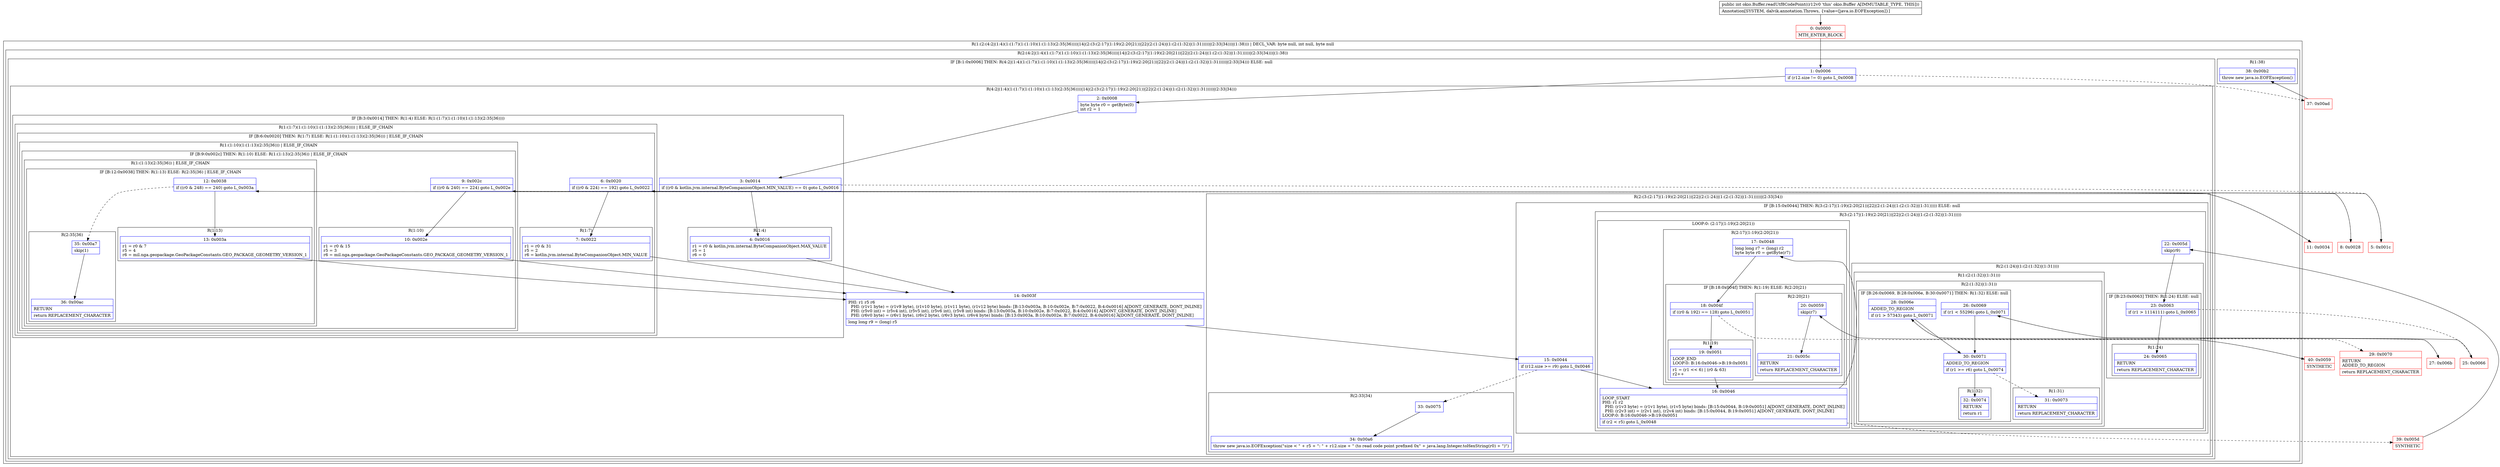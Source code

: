digraph "CFG forokio.Buffer.readUtf8CodePoint()I" {
subgraph cluster_Region_360035771 {
label = "R(1:(2:(4:2|(1:4)(1:(1:7)(1:(1:10)(1:(1:13)(2:35|36))))|14|(2:(3:(2:17|(1:19)(2:20|21))|22|(2:(1:24)|(1:(2:(1:32)|(1:31)))))|(2:33|34)))|(1:38))) | DECL_VAR: byte null, int null, byte null\l";
node [shape=record,color=blue];
subgraph cluster_Region_593428432 {
label = "R(2:(4:2|(1:4)(1:(1:7)(1:(1:10)(1:(1:13)(2:35|36))))|14|(2:(3:(2:17|(1:19)(2:20|21))|22|(2:(1:24)|(1:(2:(1:32)|(1:31)))))|(2:33|34)))|(1:38))";
node [shape=record,color=blue];
subgraph cluster_IfRegion_1545596123 {
label = "IF [B:1:0x0006] THEN: R(4:2|(1:4)(1:(1:7)(1:(1:10)(1:(1:13)(2:35|36))))|14|(2:(3:(2:17|(1:19)(2:20|21))|22|(2:(1:24)|(1:(2:(1:32)|(1:31)))))|(2:33|34))) ELSE: null";
node [shape=record,color=blue];
Node_1 [shape=record,label="{1\:\ 0x0006|if (r12.size != 0) goto L_0x0008\l}"];
subgraph cluster_Region_1232620773 {
label = "R(4:2|(1:4)(1:(1:7)(1:(1:10)(1:(1:13)(2:35|36))))|14|(2:(3:(2:17|(1:19)(2:20|21))|22|(2:(1:24)|(1:(2:(1:32)|(1:31)))))|(2:33|34)))";
node [shape=record,color=blue];
Node_2 [shape=record,label="{2\:\ 0x0008|byte byte r0 = getByte(0)\lint r2 = 1\l}"];
subgraph cluster_IfRegion_1767809902 {
label = "IF [B:3:0x0014] THEN: R(1:4) ELSE: R(1:(1:7)(1:(1:10)(1:(1:13)(2:35|36))))";
node [shape=record,color=blue];
Node_3 [shape=record,label="{3\:\ 0x0014|if ((r0 & kotlin.jvm.internal.ByteCompanionObject.MIN_VALUE) == 0) goto L_0x0016\l}"];
subgraph cluster_Region_1282880466 {
label = "R(1:4)";
node [shape=record,color=blue];
Node_4 [shape=record,label="{4\:\ 0x0016|r1 = r0 & kotlin.jvm.internal.ByteCompanionObject.MAX_VALUE\lr5 = 1\lr6 = 0\l}"];
}
subgraph cluster_Region_375826850 {
label = "R(1:(1:7)(1:(1:10)(1:(1:13)(2:35|36)))) | ELSE_IF_CHAIN\l";
node [shape=record,color=blue];
subgraph cluster_IfRegion_2043174587 {
label = "IF [B:6:0x0020] THEN: R(1:7) ELSE: R(1:(1:10)(1:(1:13)(2:35|36))) | ELSE_IF_CHAIN\l";
node [shape=record,color=blue];
Node_6 [shape=record,label="{6\:\ 0x0020|if ((r0 & 224) == 192) goto L_0x0022\l}"];
subgraph cluster_Region_1927031299 {
label = "R(1:7)";
node [shape=record,color=blue];
Node_7 [shape=record,label="{7\:\ 0x0022|r1 = r0 & 31\lr5 = 2\lr6 = kotlin.jvm.internal.ByteCompanionObject.MIN_VALUE\l}"];
}
subgraph cluster_Region_772148920 {
label = "R(1:(1:10)(1:(1:13)(2:35|36))) | ELSE_IF_CHAIN\l";
node [shape=record,color=blue];
subgraph cluster_IfRegion_1854255845 {
label = "IF [B:9:0x002c] THEN: R(1:10) ELSE: R(1:(1:13)(2:35|36)) | ELSE_IF_CHAIN\l";
node [shape=record,color=blue];
Node_9 [shape=record,label="{9\:\ 0x002c|if ((r0 & 240) == 224) goto L_0x002e\l}"];
subgraph cluster_Region_463074628 {
label = "R(1:10)";
node [shape=record,color=blue];
Node_10 [shape=record,label="{10\:\ 0x002e|r1 = r0 & 15\lr5 = 3\lr6 = mil.nga.geopackage.GeoPackageConstants.GEO_PACKAGE_GEOMETRY_VERSION_1\l}"];
}
subgraph cluster_Region_2062734551 {
label = "R(1:(1:13)(2:35|36)) | ELSE_IF_CHAIN\l";
node [shape=record,color=blue];
subgraph cluster_IfRegion_547314954 {
label = "IF [B:12:0x0038] THEN: R(1:13) ELSE: R(2:35|36) | ELSE_IF_CHAIN\l";
node [shape=record,color=blue];
Node_12 [shape=record,label="{12\:\ 0x0038|if ((r0 & 248) == 240) goto L_0x003a\l}"];
subgraph cluster_Region_864089896 {
label = "R(1:13)";
node [shape=record,color=blue];
Node_13 [shape=record,label="{13\:\ 0x003a|r1 = r0 & 7\lr5 = 4\lr6 = mil.nga.geopackage.GeoPackageConstants.GEO_PACKAGE_GEOMETRY_VERSION_1\l}"];
}
subgraph cluster_Region_1495832166 {
label = "R(2:35|36)";
node [shape=record,color=blue];
Node_35 [shape=record,label="{35\:\ 0x00a7|skip(1)\l}"];
Node_36 [shape=record,label="{36\:\ 0x00ac|RETURN\l|return REPLACEMENT_CHARACTER\l}"];
}
}
}
}
}
}
}
}
Node_14 [shape=record,label="{14\:\ 0x003f|PHI: r1 r5 r6 \l  PHI: (r1v1 byte) = (r1v9 byte), (r1v10 byte), (r1v11 byte), (r1v12 byte) binds: [B:13:0x003a, B:10:0x002e, B:7:0x0022, B:4:0x0016] A[DONT_GENERATE, DONT_INLINE]\l  PHI: (r5v0 int) = (r5v4 int), (r5v5 int), (r5v6 int), (r5v8 int) binds: [B:13:0x003a, B:10:0x002e, B:7:0x0022, B:4:0x0016] A[DONT_GENERATE, DONT_INLINE]\l  PHI: (r6v0 byte) = (r6v1 byte), (r6v2 byte), (r6v3 byte), (r6v4 byte) binds: [B:13:0x003a, B:10:0x002e, B:7:0x0022, B:4:0x0016] A[DONT_GENERATE, DONT_INLINE]\l|long long r9 = (long) r5\l}"];
subgraph cluster_Region_2057314136 {
label = "R(2:(3:(2:17|(1:19)(2:20|21))|22|(2:(1:24)|(1:(2:(1:32)|(1:31)))))|(2:33|34))";
node [shape=record,color=blue];
subgraph cluster_IfRegion_829767237 {
label = "IF [B:15:0x0044] THEN: R(3:(2:17|(1:19)(2:20|21))|22|(2:(1:24)|(1:(2:(1:32)|(1:31))))) ELSE: null";
node [shape=record,color=blue];
Node_15 [shape=record,label="{15\:\ 0x0044|if (r12.size \>= r9) goto L_0x0046\l}"];
subgraph cluster_Region_568255030 {
label = "R(3:(2:17|(1:19)(2:20|21))|22|(2:(1:24)|(1:(2:(1:32)|(1:31)))))";
node [shape=record,color=blue];
subgraph cluster_LoopRegion_2124148541 {
label = "LOOP:0: (2:17|(1:19)(2:20|21))";
node [shape=record,color=blue];
Node_16 [shape=record,label="{16\:\ 0x0046|LOOP_START\lPHI: r1 r2 \l  PHI: (r1v3 byte) = (r1v1 byte), (r1v5 byte) binds: [B:15:0x0044, B:19:0x0051] A[DONT_GENERATE, DONT_INLINE]\l  PHI: (r2v3 int) = (r2v1 int), (r2v4 int) binds: [B:15:0x0044, B:19:0x0051] A[DONT_GENERATE, DONT_INLINE]\lLOOP:0: B:16:0x0046\-\>B:19:0x0051\l|if (r2 \< r5) goto L_0x0048\l}"];
subgraph cluster_Region_1251372657 {
label = "R(2:17|(1:19)(2:20|21))";
node [shape=record,color=blue];
Node_17 [shape=record,label="{17\:\ 0x0048|long long r7 = (long) r2\lbyte byte r0 = getByte(r7)\l}"];
subgraph cluster_IfRegion_2038501555 {
label = "IF [B:18:0x004f] THEN: R(1:19) ELSE: R(2:20|21)";
node [shape=record,color=blue];
Node_18 [shape=record,label="{18\:\ 0x004f|if ((r0 & 192) == 128) goto L_0x0051\l}"];
subgraph cluster_Region_615944620 {
label = "R(1:19)";
node [shape=record,color=blue];
Node_19 [shape=record,label="{19\:\ 0x0051|LOOP_END\lLOOP:0: B:16:0x0046\-\>B:19:0x0051\l|r1 = (r1 \<\< 6) \| (r0 & 63)\lr2++\l}"];
}
subgraph cluster_Region_10289975 {
label = "R(2:20|21)";
node [shape=record,color=blue];
Node_20 [shape=record,label="{20\:\ 0x0059|skip(r7)\l}"];
Node_21 [shape=record,label="{21\:\ 0x005c|RETURN\l|return REPLACEMENT_CHARACTER\l}"];
}
}
}
}
Node_22 [shape=record,label="{22\:\ 0x005d|skip(r9)\l}"];
subgraph cluster_Region_1691200890 {
label = "R(2:(1:24)|(1:(2:(1:32)|(1:31))))";
node [shape=record,color=blue];
subgraph cluster_IfRegion_141924696 {
label = "IF [B:23:0x0063] THEN: R(1:24) ELSE: null";
node [shape=record,color=blue];
Node_23 [shape=record,label="{23\:\ 0x0063|if (r1 \> 1114111) goto L_0x0065\l}"];
subgraph cluster_Region_359904662 {
label = "R(1:24)";
node [shape=record,color=blue];
Node_24 [shape=record,label="{24\:\ 0x0065|RETURN\l|return REPLACEMENT_CHARACTER\l}"];
}
}
subgraph cluster_Region_1867723455 {
label = "R(1:(2:(1:32)|(1:31)))";
node [shape=record,color=blue];
subgraph cluster_Region_1727849554 {
label = "R(2:(1:32)|(1:31))";
node [shape=record,color=blue];
subgraph cluster_IfRegion_1114050188 {
label = "IF [B:26:0x0069, B:28:0x006e, B:30:0x0071] THEN: R(1:32) ELSE: null";
node [shape=record,color=blue];
Node_26 [shape=record,label="{26\:\ 0x0069|if (r1 \< 55296) goto L_0x0071\l}"];
Node_28 [shape=record,label="{28\:\ 0x006e|ADDED_TO_REGION\l|if (r1 \> 57343) goto L_0x0071\l}"];
Node_30 [shape=record,label="{30\:\ 0x0071|ADDED_TO_REGION\l|if (r1 \>= r6) goto L_0x0074\l}"];
subgraph cluster_Region_1244716115 {
label = "R(1:32)";
node [shape=record,color=blue];
Node_32 [shape=record,label="{32\:\ 0x0074|RETURN\l|return r1\l}"];
}
}
subgraph cluster_Region_1006684512 {
label = "R(1:31)";
node [shape=record,color=blue];
Node_31 [shape=record,label="{31\:\ 0x0073|RETURN\l|return REPLACEMENT_CHARACTER\l}"];
}
}
}
}
}
}
subgraph cluster_Region_1892776231 {
label = "R(2:33|34)";
node [shape=record,color=blue];
Node_33 [shape=record,label="{33\:\ 0x0075}"];
Node_34 [shape=record,label="{34\:\ 0x00a6|throw new java.io.EOFException(\"size \< \" + r5 + \": \" + r12.size + \" (to read code point prefixed 0x\" + java.lang.Integer.toHexString(r0) + \")\")\l}"];
}
}
}
}
subgraph cluster_Region_1029661894 {
label = "R(1:38)";
node [shape=record,color=blue];
Node_38 [shape=record,label="{38\:\ 0x00b2|throw new java.io.EOFException()\l}"];
}
}
}
Node_0 [shape=record,color=red,label="{0\:\ 0x0000|MTH_ENTER_BLOCK\l}"];
Node_5 [shape=record,color=red,label="{5\:\ 0x001c}"];
Node_8 [shape=record,color=red,label="{8\:\ 0x0028}"];
Node_11 [shape=record,color=red,label="{11\:\ 0x0034}"];
Node_25 [shape=record,color=red,label="{25\:\ 0x0066}"];
Node_27 [shape=record,color=red,label="{27\:\ 0x006b}"];
Node_29 [shape=record,color=red,label="{29\:\ 0x0070|RETURN\lADDED_TO_REGION\l|return REPLACEMENT_CHARACTER\l}"];
Node_37 [shape=record,color=red,label="{37\:\ 0x00ad}"];
Node_39 [shape=record,color=red,label="{39\:\ 0x005d|SYNTHETIC\l}"];
Node_40 [shape=record,color=red,label="{40\:\ 0x0059|SYNTHETIC\l}"];
MethodNode[shape=record,label="{public int okio.Buffer.readUtf8CodePoint((r12v0 'this' okio.Buffer A[IMMUTABLE_TYPE, THIS]))  | Annotation[SYSTEM, dalvik.annotation.Throws, \{value=[java.io.EOFException]\}]\l}"];
MethodNode -> Node_0;
Node_1 -> Node_2;
Node_1 -> Node_37[style=dashed];
Node_2 -> Node_3;
Node_3 -> Node_4;
Node_3 -> Node_5[style=dashed];
Node_4 -> Node_14;
Node_6 -> Node_7;
Node_6 -> Node_8[style=dashed];
Node_7 -> Node_14;
Node_9 -> Node_10;
Node_9 -> Node_11[style=dashed];
Node_10 -> Node_14;
Node_12 -> Node_13;
Node_12 -> Node_35[style=dashed];
Node_13 -> Node_14;
Node_35 -> Node_36;
Node_14 -> Node_15;
Node_15 -> Node_16;
Node_15 -> Node_33[style=dashed];
Node_16 -> Node_17;
Node_16 -> Node_39[style=dashed];
Node_17 -> Node_18;
Node_18 -> Node_19;
Node_18 -> Node_40[style=dashed];
Node_19 -> Node_16;
Node_20 -> Node_21;
Node_22 -> Node_23;
Node_23 -> Node_24;
Node_23 -> Node_25[style=dashed];
Node_26 -> Node_27[style=dashed];
Node_26 -> Node_30;
Node_28 -> Node_29[style=dashed];
Node_28 -> Node_30;
Node_30 -> Node_31[style=dashed];
Node_30 -> Node_32;
Node_33 -> Node_34;
Node_0 -> Node_1;
Node_5 -> Node_6;
Node_8 -> Node_9;
Node_11 -> Node_12;
Node_25 -> Node_26;
Node_27 -> Node_28;
Node_37 -> Node_38;
Node_39 -> Node_22;
Node_40 -> Node_20;
}

